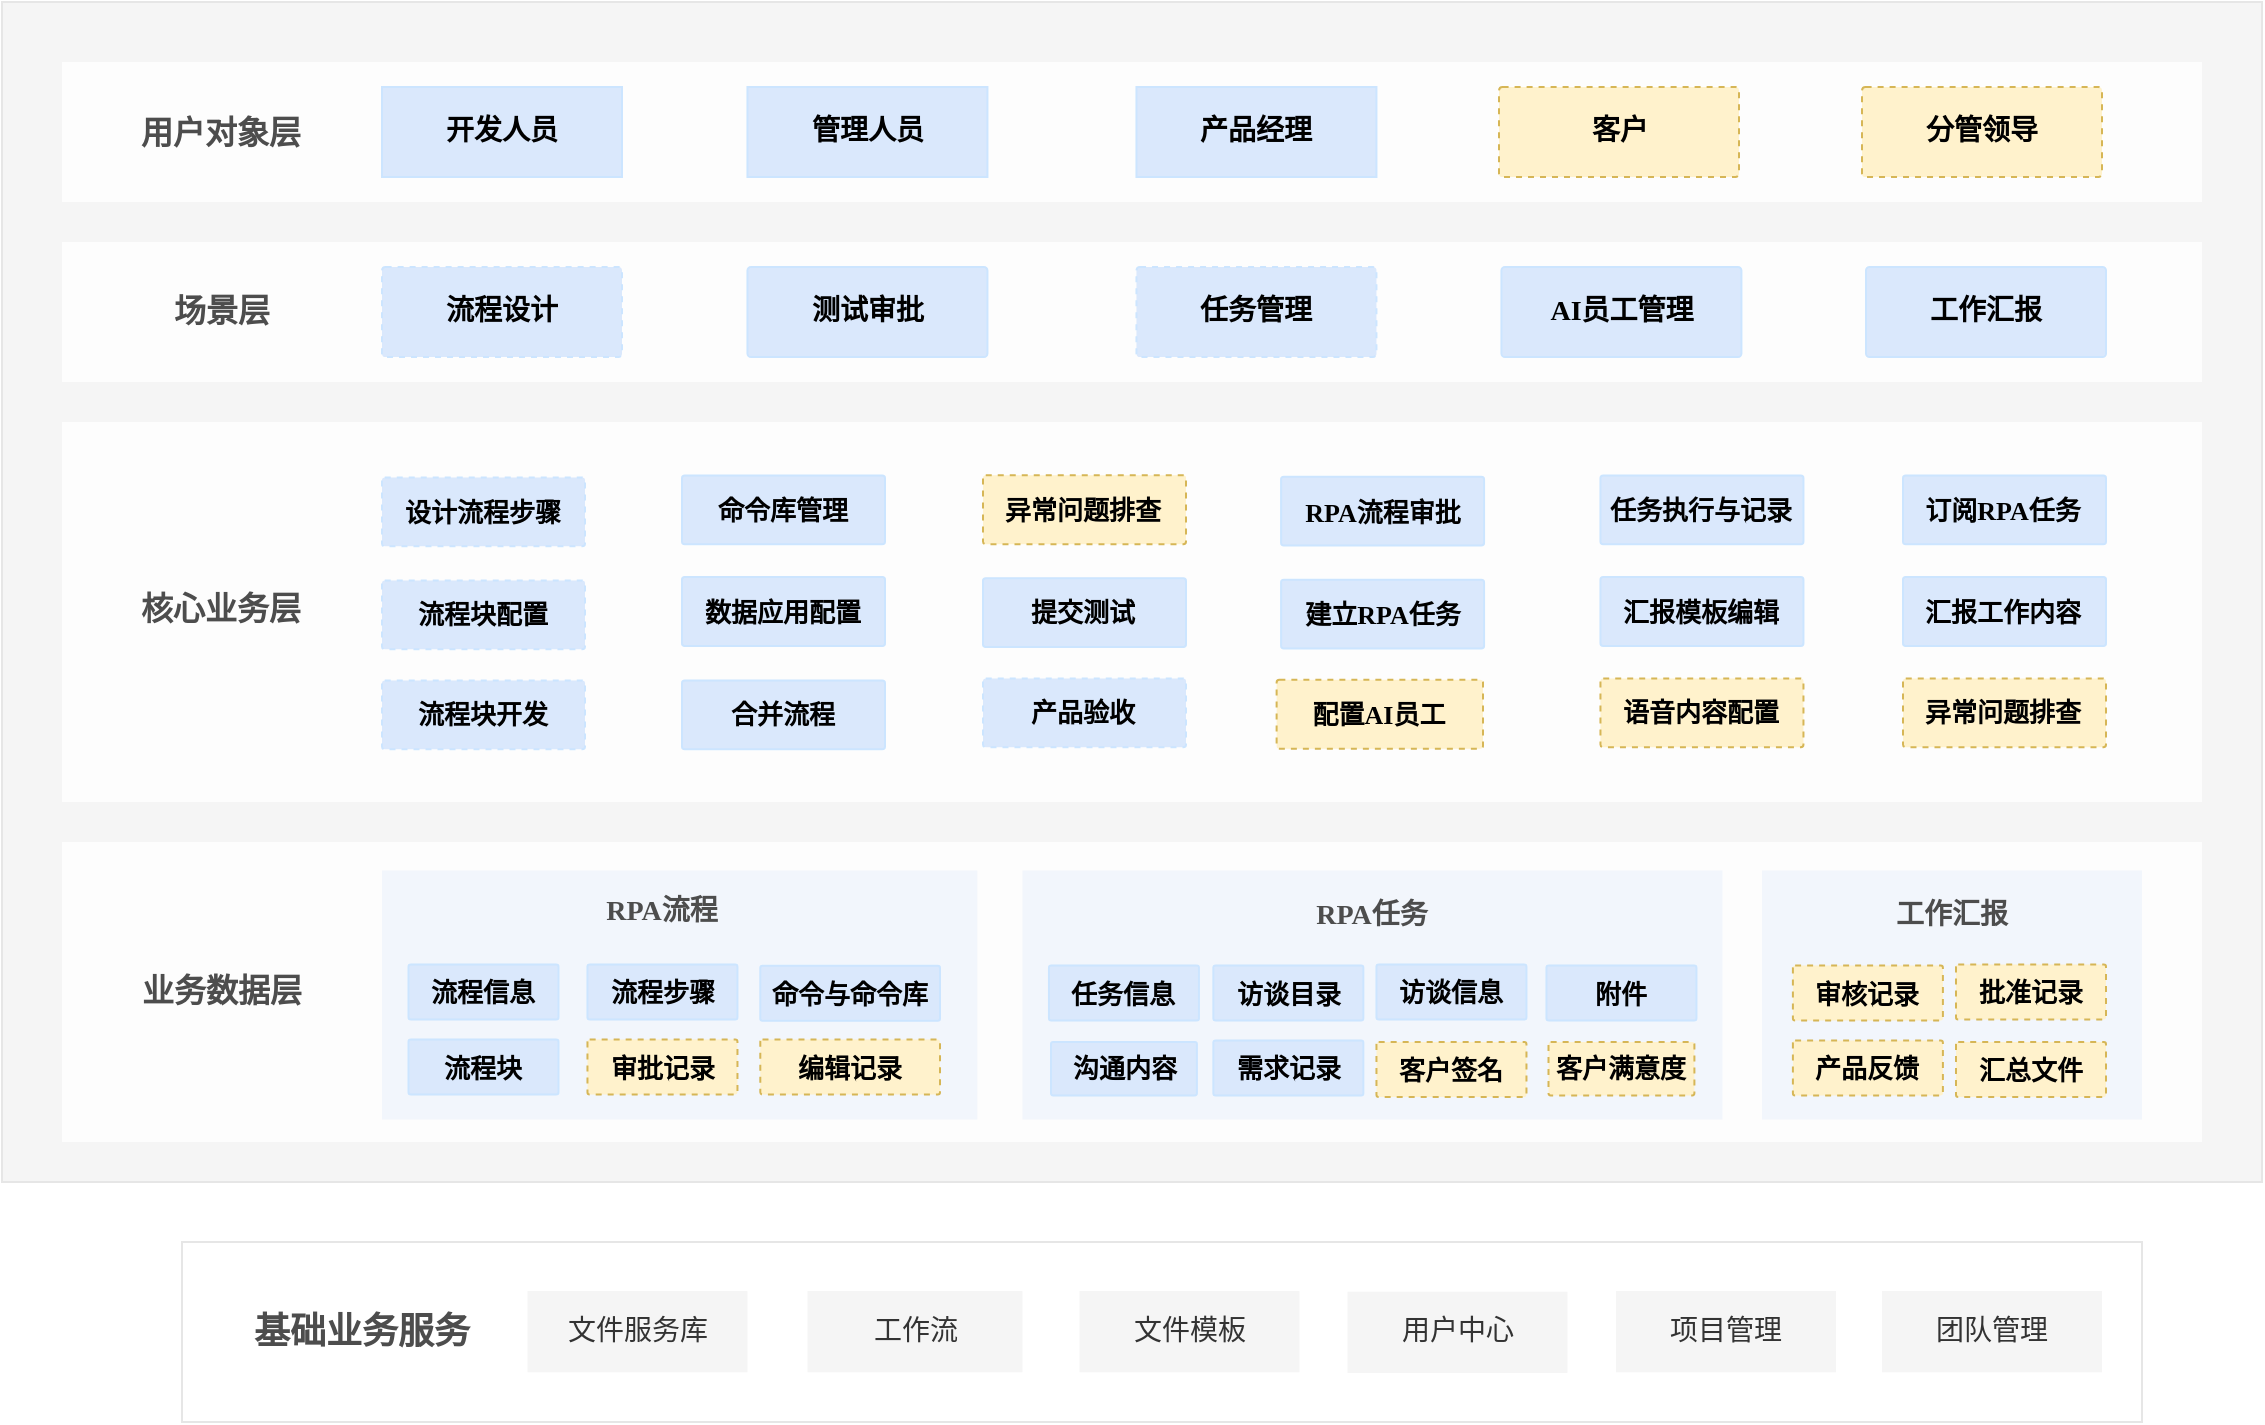 <mxfile version="16.5.6" type="github">
  <diagram id="QMqiZ2GDBsnpyi7WLgiz" name="Page-1">
    <mxGraphModel dx="1689" dy="441" grid="1" gridSize="10" guides="1" tooltips="1" connect="1" arrows="1" fold="1" page="1" pageScale="1" pageWidth="827" pageHeight="1169" math="0" shadow="0">
      <root>
        <mxCell id="0" />
        <mxCell id="1" parent="0" />
        <mxCell id="o_0oddXOF23FKvagfJal-9" value="" style="rounded=0;whiteSpace=wrap;html=1;fillColor=#f5f5f5;strokeColor=#E6E6E6;gradientDirection=south;sketch=0;fontColor=#333333;fontFamily=阿里巴巴普惠体;" parent="1" vertex="1">
          <mxGeometry x="-320" y="130" width="1130" height="590" as="geometry" />
        </mxCell>
        <mxCell id="ZttovpieoR-79sJcMYOA-3" value="" style="rounded=1;whiteSpace=wrap;html=1;fontSize=14;strokeColor=none;arcSize=0;shadow=0;opacity=80;fontFamily=阿里巴巴普惠体;" parent="1" vertex="1">
          <mxGeometry x="-290" y="160" width="1070" height="70" as="geometry" />
        </mxCell>
        <mxCell id="ZttovpieoR-79sJcMYOA-4" value="用户对象层" style="text;html=1;strokeColor=none;fillColor=none;align=center;verticalAlign=middle;whiteSpace=wrap;rounded=0;fontSize=16;fontStyle=1;fontColor=#4D4D4D;fontFamily=阿里巴巴普惠体;" parent="1" vertex="1">
          <mxGeometry x="-261.61" y="180" width="102.5" height="30" as="geometry" />
        </mxCell>
        <mxCell id="ZttovpieoR-79sJcMYOA-5" value="开发人员" style="rounded=1;whiteSpace=wrap;html=1;fontSize=14;arcSize=0;fillColor=#dae8fc;strokeColor=#CCE5FF;fontStyle=1;fontFamily=阿里巴巴普惠体;" parent="1" vertex="1">
          <mxGeometry x="-130" y="172.5" width="120" height="45" as="geometry" />
        </mxCell>
        <mxCell id="ZttovpieoR-79sJcMYOA-6" value="管理人员" style="rounded=1;whiteSpace=wrap;html=1;fontSize=14;arcSize=0;fillColor=#dae8fc;strokeColor=#CCE5FF;fontStyle=1;fontFamily=阿里巴巴普惠体;" parent="1" vertex="1">
          <mxGeometry x="52.73" y="172.5" width="120" height="45" as="geometry" />
        </mxCell>
        <mxCell id="ZttovpieoR-79sJcMYOA-7" value="产品经理" style="rounded=1;whiteSpace=wrap;html=1;fontSize=14;arcSize=0;fillColor=#dae8fc;strokeColor=#CCE5FF;fontStyle=1;fontFamily=阿里巴巴普惠体;" parent="1" vertex="1">
          <mxGeometry x="247.23" y="172.5" width="120" height="45" as="geometry" />
        </mxCell>
        <mxCell id="ZttovpieoR-79sJcMYOA-8" value="客户" style="rounded=1;whiteSpace=wrap;html=1;fontSize=14;arcSize=4;fillColor=#fff2cc;strokeColor=#d6b656;fontStyle=1;dashed=1;fontFamily=阿里巴巴普惠体;" parent="1" vertex="1">
          <mxGeometry x="428.5" y="172.5" width="120" height="45" as="geometry" />
        </mxCell>
        <mxCell id="ZttovpieoR-79sJcMYOA-9" value="" style="rounded=1;whiteSpace=wrap;html=1;fontSize=14;strokeColor=none;arcSize=0;shadow=0;opacity=80;fontFamily=阿里巴巴普惠体;" parent="1" vertex="1">
          <mxGeometry x="-290" y="250" width="1070" height="70" as="geometry" />
        </mxCell>
        <mxCell id="ZttovpieoR-79sJcMYOA-10" value="场景层" style="text;html=1;strokeColor=none;fillColor=none;align=center;verticalAlign=middle;whiteSpace=wrap;rounded=0;fontSize=16;fontStyle=1;fontColor=#4D4D4D;fontFamily=阿里巴巴普惠体;" parent="1" vertex="1">
          <mxGeometry x="-250.36" y="268.75" width="80" height="30" as="geometry" />
        </mxCell>
        <mxCell id="ZttovpieoR-79sJcMYOA-11" value="AI员工管理" style="rounded=1;whiteSpace=wrap;html=1;fontSize=14;fillColor=#dae8fc;strokeColor=#CCE5FF;arcSize=4;fontColor=default;fontStyle=1;fontFamily=阿里巴巴普惠体;" parent="1" vertex="1">
          <mxGeometry x="429.72" y="262.5" width="120" height="45" as="geometry" />
        </mxCell>
        <mxCell id="ZttovpieoR-79sJcMYOA-12" value="工作汇报" style="rounded=1;whiteSpace=wrap;html=1;fontSize=14;fillColor=#dae8fc;strokeColor=#CCE5FF;arcSize=4;fontColor=default;fontStyle=1;fontFamily=阿里巴巴普惠体;" parent="1" vertex="1">
          <mxGeometry x="612" y="262.5" width="120" height="45" as="geometry" />
        </mxCell>
        <mxCell id="ZttovpieoR-79sJcMYOA-16" value="" style="rounded=1;whiteSpace=wrap;html=1;fontSize=14;strokeColor=none;arcSize=0;shadow=0;glass=0;sketch=0;opacity=80;container=0;fontFamily=阿里巴巴普惠体;" parent="1" vertex="1">
          <mxGeometry x="-290" y="340" width="1070" height="190" as="geometry" />
        </mxCell>
        <mxCell id="ZttovpieoR-79sJcMYOA-63" value="" style="rounded=0;whiteSpace=wrap;html=1;fontFamily=阿里巴巴普惠体;fontSize=18;strokeWidth=1;fillColor=#FFFFFF;strokeColor=#E6E6E6;" parent="1" vertex="1">
          <mxGeometry x="-230" y="750" width="980" height="90" as="geometry" />
        </mxCell>
        <mxCell id="ZttovpieoR-79sJcMYOA-68" value="基础业务服务" style="text;html=1;strokeColor=none;fillColor=none;align=center;verticalAlign=middle;whiteSpace=wrap;rounded=0;fontSize=18;fontStyle=1;fontColor=#4D4D4D;fontFamily=阿里巴巴普惠体;" parent="1" vertex="1">
          <mxGeometry x="-200" y="779.99" width="120" height="30" as="geometry" />
        </mxCell>
        <mxCell id="ZttovpieoR-79sJcMYOA-69" value="文件服务库" style="rounded=1;whiteSpace=wrap;html=1;fontSize=14;fillColor=#f5f5f5;fontColor=#333333;strokeColor=none;arcSize=0;fontFamily=阿里巴巴普惠体;" parent="1" vertex="1">
          <mxGeometry x="-57.27" y="774.53" width="110" height="40.62" as="geometry" />
        </mxCell>
        <mxCell id="ZttovpieoR-79sJcMYOA-70" value="工作流" style="rounded=1;whiteSpace=wrap;html=1;fontSize=14;fillColor=#f5f5f5;fontColor=#333333;strokeColor=none;arcSize=0;fontFamily=阿里巴巴普惠体;" parent="1" vertex="1">
          <mxGeometry x="82.73" y="774.53" width="107.5" height="40.62" as="geometry" />
        </mxCell>
        <mxCell id="ZttovpieoR-79sJcMYOA-71" value="文件模板" style="rounded=1;whiteSpace=wrap;html=1;fontSize=14;fillColor=#f5f5f5;fontColor=#333333;strokeColor=none;arcSize=0;fontFamily=阿里巴巴普惠体;" parent="1" vertex="1">
          <mxGeometry x="218.73" y="774.53" width="110" height="40.62" as="geometry" />
        </mxCell>
        <mxCell id="o_0oddXOF23FKvagfJal-14" value="" style="rounded=1;whiteSpace=wrap;html=1;fontSize=14;strokeColor=none;arcSize=0;shadow=0;labelBackgroundColor=none;sketch=0;opacity=80;fontFamily=阿里巴巴普惠体;" parent="1" vertex="1">
          <mxGeometry x="-290" y="550" width="1070" height="150" as="geometry" />
        </mxCell>
        <mxCell id="o_0oddXOF23FKvagfJal-15" value="业务数据层" style="text;html=1;strokeColor=none;fillColor=none;align=center;verticalAlign=middle;whiteSpace=wrap;rounded=0;fontSize=16;fontColor=#4D4D4D;fontStyle=1;fontFamily=阿里巴巴普惠体;" parent="1" vertex="1">
          <mxGeometry x="-257.24" y="608.75" width="93.75" height="30" as="geometry" />
        </mxCell>
        <mxCell id="o_0oddXOF23FKvagfJal-16" value="" style="rounded=1;whiteSpace=wrap;html=1;fontSize=14;fillColor=#F2F6FC;strokeColor=none;fontColor=#333333;arcSize=0;fontFamily=阿里巴巴普惠体;" parent="1" vertex="1">
          <mxGeometry x="190.23" y="564.25" width="350" height="124.5" as="geometry" />
        </mxCell>
        <mxCell id="o_0oddXOF23FKvagfJal-25" value="RPA任务" style="text;html=1;strokeColor=none;fillColor=none;align=center;verticalAlign=middle;whiteSpace=wrap;rounded=0;fontSize=14;horizontal=1;fontStyle=1;fontColor=#4D4D4D;fontFamily=阿里巴巴普惠体;" parent="1" vertex="1">
          <mxGeometry x="330.23" y="571.75" width="70" height="30" as="geometry" />
        </mxCell>
        <mxCell id="o_0oddXOF23FKvagfJal-26" value="任务信息" style="rounded=1;whiteSpace=wrap;html=1;fontSize=13;fillColor=#dae8fc;strokeColor=#CCE5FF;arcSize=4;fontStyle=1;fontColor=default;fontFamily=阿里巴巴普惠体;" parent="1" vertex="1">
          <mxGeometry x="203.48" y="611.75" width="75" height="27.5" as="geometry" />
        </mxCell>
        <mxCell id="o_0oddXOF23FKvagfJal-27" value="沟通内容" style="rounded=1;whiteSpace=wrap;html=1;fontSize=13;fillColor=#dae8fc;strokeColor=#CCE5FF;arcSize=4;fontStyle=1;fontColor=default;fontFamily=阿里巴巴普惠体;" parent="1" vertex="1">
          <mxGeometry x="204.5" y="650" width="72.95" height="26.75" as="geometry" />
        </mxCell>
        <mxCell id="o_0oddXOF23FKvagfJal-28" value="访谈目录" style="rounded=1;whiteSpace=wrap;html=1;fontSize=13;fillColor=#dae8fc;strokeColor=#CCE5FF;arcSize=4;fontStyle=1;fontColor=default;fontFamily=阿里巴巴普惠体;" parent="1" vertex="1">
          <mxGeometry x="285.68" y="611.75" width="75" height="27.5" as="geometry" />
        </mxCell>
        <mxCell id="o_0oddXOF23FKvagfJal-29" value="需求记录" style="rounded=1;whiteSpace=wrap;html=1;fontSize=13;fillColor=#dae8fc;strokeColor=#CCE5FF;arcSize=4;fontStyle=1;fontColor=default;fontFamily=阿里巴巴普惠体;" parent="1" vertex="1">
          <mxGeometry x="285.68" y="649.25" width="75" height="27.5" as="geometry" />
        </mxCell>
        <mxCell id="zai8BUd0Q1AnX0Q9bWB2-1" value="用户中心" style="rounded=1;whiteSpace=wrap;html=1;fontSize=14;fillColor=#f5f5f5;fontColor=#333333;strokeColor=none;arcSize=0;fontFamily=阿里巴巴普惠体;" parent="1" vertex="1">
          <mxGeometry x="352.73" y="774.84" width="110" height="40.62" as="geometry" />
        </mxCell>
        <mxCell id="Q-ltCNPcTRJQ2IzTs-4u-2" value="分管领导" style="rounded=1;whiteSpace=wrap;html=1;fontSize=14;arcSize=4;fillColor=#fff2cc;strokeColor=#d6b656;fontStyle=1;dashed=1;fontFamily=阿里巴巴普惠体;" parent="1" vertex="1">
          <mxGeometry x="610" y="172.5" width="120" height="45" as="geometry" />
        </mxCell>
        <mxCell id="Q-ltCNPcTRJQ2IzTs-4u-3" value="任务管理" style="rounded=1;whiteSpace=wrap;html=1;fontSize=14;fillColor=#dae8fc;strokeColor=#CCE5FF;arcSize=4;fontColor=default;fontStyle=1;dashed=1;fontFamily=阿里巴巴普惠体;" parent="1" vertex="1">
          <mxGeometry x="247.23" y="262.5" width="120" height="45" as="geometry" />
        </mxCell>
        <mxCell id="Q-ltCNPcTRJQ2IzTs-4u-4" value="测试审批" style="rounded=1;whiteSpace=wrap;html=1;fontSize=14;arcSize=4;fillColor=#dae8fc;strokeColor=#CCE5FF;fontStyle=1;fontFamily=阿里巴巴普惠体;" parent="1" vertex="1">
          <mxGeometry x="52.73" y="262.5" width="120" height="45" as="geometry" />
        </mxCell>
        <mxCell id="Q-ltCNPcTRJQ2IzTs-4u-9" value="建立RPA任务" style="rounded=1;whiteSpace=wrap;html=1;fontSize=13;fillColor=#dae8fc;strokeColor=#CCE5FF;fontColor=default;arcSize=4;fontStyle=1;fontFamily=阿里巴巴普惠体;" parent="1" vertex="1">
          <mxGeometry x="319.542" y="418.847" width="101.499" height="34.412" as="geometry" />
        </mxCell>
        <mxCell id="ZttovpieoR-79sJcMYOA-18" value="任务执行与记录" style="rounded=1;whiteSpace=wrap;html=1;fontSize=13;fillColor=#dae8fc;strokeColor=#CCE5FF;fontColor=default;arcSize=4;fontStyle=1;fontFamily=阿里巴巴普惠体;" parent="1" vertex="1">
          <mxGeometry x="479.228" y="366.689" width="101.499" height="34.412" as="geometry" />
        </mxCell>
        <mxCell id="Q-ltCNPcTRJQ2IzTs-4u-6" value="订阅RPA任务" style="rounded=1;whiteSpace=wrap;html=1;fontSize=13;fillColor=#dae8fc;strokeColor=#CCE5FF;fontColor=default;arcSize=4;fontStyle=1;fontFamily=阿里巴巴普惠体;" parent="1" vertex="1">
          <mxGeometry x="630.499" y="366.689" width="101.499" height="34.412" as="geometry" />
        </mxCell>
        <mxCell id="Q-ltCNPcTRJQ2IzTs-4u-7" value="汇报模板编辑" style="rounded=1;whiteSpace=wrap;html=1;fontSize=13;fillColor=#dae8fc;strokeColor=#CCE5FF;fontColor=default;arcSize=4;fontStyle=1;fontFamily=阿里巴巴普惠体;" parent="1" vertex="1">
          <mxGeometry x="479.228" y="417.557" width="101.499" height="34.412" as="geometry" />
        </mxCell>
        <mxCell id="Q-ltCNPcTRJQ2IzTs-4u-8" value="汇报工作内容" style="rounded=1;whiteSpace=wrap;html=1;fontSize=13;fillColor=#dae8fc;strokeColor=#CCE5FF;fontColor=default;arcSize=4;fontStyle=1;fontFamily=阿里巴巴普惠体;" parent="1" vertex="1">
          <mxGeometry x="630.499" y="417.557" width="101.499" height="34.412" as="geometry" />
        </mxCell>
        <mxCell id="Q-ltCNPcTRJQ2IzTs-4u-10" value="RPA流程审批" style="rounded=1;whiteSpace=wrap;html=1;fontSize=13;fillColor=#dae8fc;strokeColor=#CCE5FF;fontColor=default;arcSize=4;fontStyle=1;fontFamily=阿里巴巴普惠体;" parent="1" vertex="1">
          <mxGeometry x="319.542" y="367.397" width="101.499" height="34.412" as="geometry" />
        </mxCell>
        <mxCell id="Q-ltCNPcTRJQ2IzTs-4u-11" value="提交测试" style="rounded=1;whiteSpace=wrap;html=1;fontSize=13;fillColor=#dae8fc;strokeColor=#CCE5FF;fontColor=default;arcSize=4;fontStyle=1;fontFamily=阿里巴巴普惠体;" parent="1" vertex="1">
          <mxGeometry x="170.497" y="418.147" width="101.499" height="34.412" as="geometry" />
        </mxCell>
        <mxCell id="Q-ltCNPcTRJQ2IzTs-4u-12" value="合并流程" style="rounded=1;whiteSpace=wrap;html=1;fontSize=13;fillColor=#dae8fc;strokeColor=#CCE5FF;fontColor=default;arcSize=4;fontStyle=1;fontFamily=阿里巴巴普惠体;" parent="1" vertex="1">
          <mxGeometry x="19.997" y="469.253" width="101.499" height="34.412" as="geometry" />
        </mxCell>
        <mxCell id="ZttovpieoR-79sJcMYOA-17" value="核心业务层" style="text;html=1;strokeColor=none;fillColor=none;align=center;verticalAlign=middle;whiteSpace=wrap;rounded=0;fontSize=16;fontColor=#4D4D4D;fontStyle=1;fontFamily=阿里巴巴普惠体;" parent="1" vertex="1">
          <mxGeometry x="-259.997" y="417.91" width="99.265" height="30" as="geometry" />
        </mxCell>
        <mxCell id="Q-ltCNPcTRJQ2IzTs-4u-63" value="语音内容配置" style="rounded=1;whiteSpace=wrap;html=1;fontSize=13;fillColor=#fff2cc;strokeColor=#d6b656;fontColor=default;arcSize=4;fontStyle=1;dashed=1;fontFamily=阿里巴巴普惠体;" parent="1" vertex="1">
          <mxGeometry x="479.228" y="468.207" width="101.499" height="34.412" as="geometry" />
        </mxCell>
        <mxCell id="Q-ltCNPcTRJQ2IzTs-4u-64" value="异常问题排查" style="rounded=1;whiteSpace=wrap;html=1;fontSize=13;fillColor=#fff2cc;strokeColor=#d6b656;fontColor=default;arcSize=4;fontStyle=1;dashed=1;fontFamily=阿里巴巴普惠体;" parent="1" vertex="1">
          <mxGeometry x="630.498" y="468.207" width="101.499" height="34.412" as="geometry" />
        </mxCell>
        <mxCell id="Q-ltCNPcTRJQ2IzTs-4u-65" value="产品验收" style="rounded=1;whiteSpace=wrap;html=1;fontSize=13;fillColor=#dae8fc;strokeColor=#CCE5FF;fontColor=default;arcSize=4;fontStyle=1;dashed=1;fontFamily=阿里巴巴普惠体;" parent="1" vertex="1">
          <mxGeometry x="170.498" y="468.207" width="101.499" height="34.412" as="geometry" />
        </mxCell>
        <mxCell id="Q-ltCNPcTRJQ2IzTs-4u-66" value="配置AI员工" style="rounded=1;whiteSpace=wrap;html=1;fontSize=13;fillColor=#fff2cc;strokeColor=#d6b656;fontColor=default;arcSize=4;fontStyle=1;dashed=1;fontFamily=阿里巴巴普惠体;" parent="1" vertex="1">
          <mxGeometry x="317.31" y="468.91" width="103.19" height="34.41" as="geometry" />
        </mxCell>
        <mxCell id="Q-ltCNPcTRJQ2IzTs-4u-71" value="" style="rounded=1;whiteSpace=wrap;html=1;fontSize=14;fillColor=#F2F6FC;strokeColor=none;fontColor=#333333;arcSize=0;fontFamily=阿里巴巴普惠体;" parent="1" vertex="1">
          <mxGeometry x="-130" y="564.25" width="297.65" height="124.5" as="geometry" />
        </mxCell>
        <mxCell id="Q-ltCNPcTRJQ2IzTs-4u-72" value="RPA流程" style="text;html=1;strokeColor=none;fillColor=none;align=center;verticalAlign=middle;whiteSpace=wrap;rounded=0;fontSize=14;horizontal=1;fontStyle=1;fontColor=#4D4D4D;fontFamily=阿里巴巴普惠体;" parent="1" vertex="1">
          <mxGeometry x="-24.77" y="570" width="70" height="30" as="geometry" />
        </mxCell>
        <mxCell id="Q-ltCNPcTRJQ2IzTs-4u-73" value="流程步骤" style="rounded=1;whiteSpace=wrap;html=1;fontSize=13;fillColor=#dae8fc;strokeColor=#CCE5FF;fontStyle=1;arcSize=4;fontFamily=阿里巴巴普惠体;" parent="1" vertex="1">
          <mxGeometry x="-27.27" y="611.25" width="75" height="27.5" as="geometry" />
        </mxCell>
        <mxCell id="Q-ltCNPcTRJQ2IzTs-4u-74" value="审批记录" style="rounded=1;whiteSpace=wrap;html=1;fontSize=13;fillColor=#fff2cc;strokeColor=#d6b656;fontStyle=1;arcSize=4;fontColor=default;dashed=1;fontFamily=阿里巴巴普惠体;" parent="1" vertex="1">
          <mxGeometry x="-27.27" y="648.75" width="75" height="27.5" as="geometry" />
        </mxCell>
        <mxCell id="Q-ltCNPcTRJQ2IzTs-4u-75" value="编辑记录" style="rounded=1;whiteSpace=wrap;html=1;fontSize=13;fillColor=#fff2cc;strokeColor=#d6b656;fontStyle=1;arcSize=4;fontColor=default;dashed=1;fontFamily=阿里巴巴普惠体;" parent="1" vertex="1">
          <mxGeometry x="59.15" y="648.75" width="89.85" height="27.5" as="geometry" />
        </mxCell>
        <mxCell id="Q-ltCNPcTRJQ2IzTs-4u-76" value="命令与命令库" style="rounded=1;whiteSpace=wrap;html=1;fontSize=13;fillColor=#dae8fc;strokeColor=#CCE5FF;fontStyle=1;arcSize=4;fontFamily=阿里巴巴普惠体;" parent="1" vertex="1">
          <mxGeometry x="59.15" y="611.88" width="89.85" height="27.5" as="geometry" />
        </mxCell>
        <mxCell id="Q-ltCNPcTRJQ2IzTs-4u-78" value="访谈信息" style="rounded=1;whiteSpace=wrap;html=1;fontSize=13;fillColor=#dae8fc;strokeColor=#CCE5FF;arcSize=4;fontStyle=1;fontColor=default;fontFamily=阿里巴巴普惠体;" parent="1" vertex="1">
          <mxGeometry x="367.23" y="611.25" width="75" height="27.5" as="geometry" />
        </mxCell>
        <mxCell id="Q-ltCNPcTRJQ2IzTs-4u-79" value="客户签名" style="rounded=1;whiteSpace=wrap;html=1;fontSize=13;fillColor=#fff2cc;strokeColor=#d6b656;arcSize=4;fontStyle=1;fontColor=default;dashed=1;fontFamily=阿里巴巴普惠体;" parent="1" vertex="1">
          <mxGeometry x="367.23" y="650" width="75" height="27.5" as="geometry" />
        </mxCell>
        <mxCell id="Q-ltCNPcTRJQ2IzTs-4u-81" value="" style="rounded=1;whiteSpace=wrap;html=1;fontSize=14;fillColor=#F2F6FC;strokeColor=none;fontColor=#333333;arcSize=0;fontFamily=阿里巴巴普惠体;" parent="1" vertex="1">
          <mxGeometry x="560" y="564.25" width="190" height="124.5" as="geometry" />
        </mxCell>
        <mxCell id="Q-ltCNPcTRJQ2IzTs-4u-82" value="工作汇报" style="text;html=1;strokeColor=none;fillColor=none;align=center;verticalAlign=middle;whiteSpace=wrap;rounded=0;fontSize=14;horizontal=1;fontStyle=1;fontColor=#4D4D4D;fontFamily=阿里巴巴普惠体;" parent="1" vertex="1">
          <mxGeometry x="620" y="571.75" width="70" height="30" as="geometry" />
        </mxCell>
        <mxCell id="Q-ltCNPcTRJQ2IzTs-4u-83" value="附件" style="rounded=1;whiteSpace=wrap;html=1;fontSize=13;fillColor=#dae8fc;strokeColor=#CCE5FF;arcSize=4;fontStyle=1;fontColor=default;fontFamily=阿里巴巴普惠体;" parent="1" vertex="1">
          <mxGeometry x="452.23" y="611.75" width="75" height="27.5" as="geometry" />
        </mxCell>
        <mxCell id="Q-ltCNPcTRJQ2IzTs-4u-84" value="客户满意度" style="rounded=1;whiteSpace=wrap;html=1;fontSize=13;fillColor=#fff2cc;strokeColor=#d6b656;arcSize=4;fontStyle=1;fontColor=default;dashed=1;fontFamily=阿里巴巴普惠体;" parent="1" vertex="1">
          <mxGeometry x="453.25" y="650" width="72.95" height="26.75" as="geometry" />
        </mxCell>
        <mxCell id="Q-ltCNPcTRJQ2IzTs-4u-85" value="审核记录" style="rounded=1;whiteSpace=wrap;html=1;fontSize=13;fillColor=#fff2cc;strokeColor=#d6b656;arcSize=4;fontStyle=1;fontColor=default;dashed=1;fontFamily=阿里巴巴普惠体;" parent="1" vertex="1">
          <mxGeometry x="575.45" y="611.75" width="75" height="27.5" as="geometry" />
        </mxCell>
        <mxCell id="Q-ltCNPcTRJQ2IzTs-4u-86" value="产品反馈" style="rounded=1;whiteSpace=wrap;html=1;fontSize=13;fillColor=#fff2cc;strokeColor=#d6b656;arcSize=4;fontStyle=1;fontColor=default;dashed=1;fontFamily=阿里巴巴普惠体;" parent="1" vertex="1">
          <mxGeometry x="575.45" y="649.25" width="75" height="27.5" as="geometry" />
        </mxCell>
        <mxCell id="Q-ltCNPcTRJQ2IzTs-4u-87" value="批准记录" style="rounded=1;whiteSpace=wrap;html=1;fontSize=13;fillColor=#fff2cc;strokeColor=#d6b656;arcSize=4;fontStyle=1;fontColor=default;dashed=1;fontFamily=阿里巴巴普惠体;" parent="1" vertex="1">
          <mxGeometry x="657" y="611.25" width="75" height="27.5" as="geometry" />
        </mxCell>
        <mxCell id="Q-ltCNPcTRJQ2IzTs-4u-88" value="汇总文件" style="rounded=1;whiteSpace=wrap;html=1;fontSize=13;fillColor=#fff2cc;strokeColor=#d6b656;arcSize=4;fontStyle=1;fontColor=default;dashed=1;fontFamily=阿里巴巴普惠体;" parent="1" vertex="1">
          <mxGeometry x="657" y="650" width="75" height="27.5" as="geometry" />
        </mxCell>
        <mxCell id="Q-ltCNPcTRJQ2IzTs-4u-90" value="项目管理" style="rounded=1;whiteSpace=wrap;html=1;fontSize=14;fillColor=#f5f5f5;fontColor=#333333;strokeColor=none;arcSize=0;fontFamily=阿里巴巴普惠体;" parent="1" vertex="1">
          <mxGeometry x="487" y="774.53" width="110" height="40.62" as="geometry" />
        </mxCell>
        <mxCell id="Q-ltCNPcTRJQ2IzTs-4u-91" value="团队管理" style="rounded=1;whiteSpace=wrap;html=1;fontSize=14;fillColor=#f5f5f5;fontColor=#333333;strokeColor=none;arcSize=0;fontFamily=阿里巴巴普惠体;" parent="1" vertex="1">
          <mxGeometry x="620" y="774.53" width="110" height="40.62" as="geometry" />
        </mxCell>
        <mxCell id="MdFNAgGWL3GxQWSpr4tQ-1" value="流程块配置" style="rounded=1;whiteSpace=wrap;html=1;fontSize=13;fillColor=#dae8fc;strokeColor=#CCE5FF;arcSize=4;fontStyle=1;dashed=1;fontFamily=阿里巴巴普惠体;" parent="1" vertex="1">
          <mxGeometry x="-130.003" y="419.197" width="101.499" height="34.412" as="geometry" />
        </mxCell>
        <mxCell id="MdFNAgGWL3GxQWSpr4tQ-2" value="设计流程步骤" style="rounded=1;whiteSpace=wrap;html=1;fontSize=13;fillColor=#dae8fc;strokeColor=#CCE5FF;arcSize=4;fontStyle=1;dashed=1;fontFamily=阿里巴巴普惠体;" parent="1" vertex="1">
          <mxGeometry x="-130.003" y="367.743" width="101.499" height="34.412" as="geometry" />
        </mxCell>
        <mxCell id="MdFNAgGWL3GxQWSpr4tQ-3" value="流程块开发" style="rounded=1;whiteSpace=wrap;html=1;fontSize=13;fillColor=#dae8fc;strokeColor=#CCE5FF;fontColor=default;arcSize=4;fontStyle=1;dashed=1;fontFamily=阿里巴巴普惠体;" parent="1" vertex="1">
          <mxGeometry x="-130.002" y="469.257" width="101.499" height="34.412" as="geometry" />
        </mxCell>
        <mxCell id="MdFNAgGWL3GxQWSpr4tQ-4" value="流程信息" style="rounded=1;whiteSpace=wrap;html=1;fontSize=13;fillColor=#dae8fc;strokeColor=#CCE5FF;fontStyle=1;arcSize=4;fontFamily=阿里巴巴普惠体;" parent="1" vertex="1">
          <mxGeometry x="-116.75" y="611.25" width="75" height="27.5" as="geometry" />
        </mxCell>
        <mxCell id="MdFNAgGWL3GxQWSpr4tQ-5" value="流程块" style="rounded=1;whiteSpace=wrap;html=1;fontSize=13;fillColor=#dae8fc;strokeColor=#CCE5FF;fontStyle=1;arcSize=4;fontFamily=阿里巴巴普惠体;" parent="1" vertex="1">
          <mxGeometry x="-116.75" y="648.75" width="75" height="27.5" as="geometry" />
        </mxCell>
        <mxCell id="MdFNAgGWL3GxQWSpr4tQ-6" value="流程设计" style="rounded=1;whiteSpace=wrap;html=1;fontSize=14;fillColor=#dae8fc;strokeColor=#CCE5FF;arcSize=4;fontColor=default;fontStyle=1;dashed=1;fontFamily=阿里巴巴普惠体;" parent="1" vertex="1">
          <mxGeometry x="-130" y="262.5" width="120" height="45" as="geometry" />
        </mxCell>
        <mxCell id="pXwYT4CWtMP8QEXP_L0X-1" value="命令库管理" style="rounded=1;whiteSpace=wrap;html=1;fontSize=13;fillColor=#dae8fc;strokeColor=#CCE5FF;fontColor=default;arcSize=4;fontStyle=1;fontFamily=阿里巴巴普惠体;" vertex="1" parent="1">
          <mxGeometry x="19.999" y="366.689" width="101.499" height="34.412" as="geometry" />
        </mxCell>
        <mxCell id="pXwYT4CWtMP8QEXP_L0X-2" value="数据应用配置" style="rounded=1;whiteSpace=wrap;html=1;fontSize=13;fillColor=#dae8fc;strokeColor=#CCE5FF;fontColor=default;arcSize=4;fontStyle=1;fontFamily=阿里巴巴普惠体;" vertex="1" parent="1">
          <mxGeometry x="19.999" y="417.557" width="101.499" height="34.412" as="geometry" />
        </mxCell>
        <mxCell id="pXwYT4CWtMP8QEXP_L0X-3" value="异常问题排查" style="rounded=1;whiteSpace=wrap;html=1;fontSize=13;fillColor=#fff2cc;strokeColor=#d6b656;fontColor=default;arcSize=4;fontStyle=1;dashed=1;fontFamily=阿里巴巴普惠体;" vertex="1" parent="1">
          <mxGeometry x="170.498" y="366.687" width="101.499" height="34.412" as="geometry" />
        </mxCell>
      </root>
    </mxGraphModel>
  </diagram>
</mxfile>

